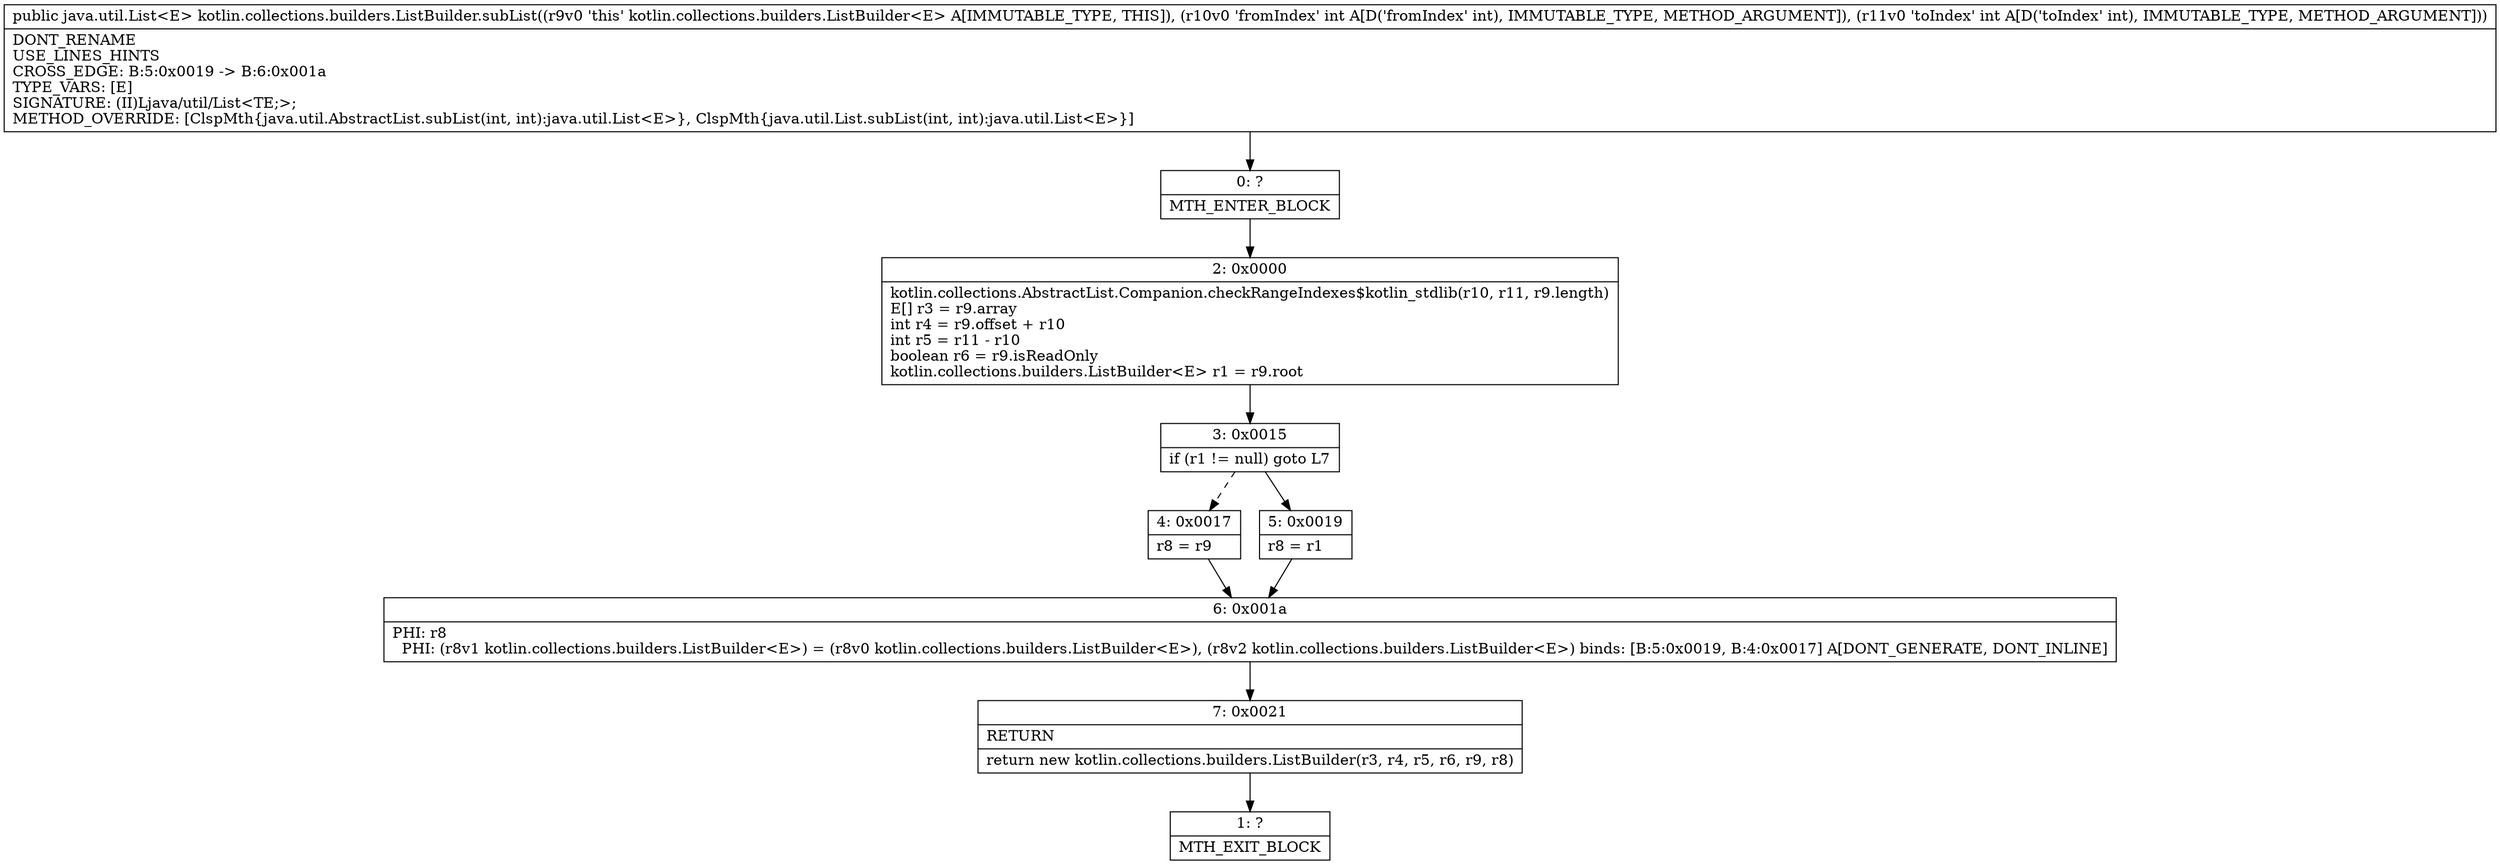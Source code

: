 digraph "CFG forkotlin.collections.builders.ListBuilder.subList(II)Ljava\/util\/List;" {
Node_0 [shape=record,label="{0\:\ ?|MTH_ENTER_BLOCK\l}"];
Node_2 [shape=record,label="{2\:\ 0x0000|kotlin.collections.AbstractList.Companion.checkRangeIndexes$kotlin_stdlib(r10, r11, r9.length)\lE[] r3 = r9.array\lint r4 = r9.offset + r10\lint r5 = r11 \- r10\lboolean r6 = r9.isReadOnly\lkotlin.collections.builders.ListBuilder\<E\> r1 = r9.root\l}"];
Node_3 [shape=record,label="{3\:\ 0x0015|if (r1 != null) goto L7\l}"];
Node_4 [shape=record,label="{4\:\ 0x0017|r8 = r9\l}"];
Node_6 [shape=record,label="{6\:\ 0x001a|PHI: r8 \l  PHI: (r8v1 kotlin.collections.builders.ListBuilder\<E\>) = (r8v0 kotlin.collections.builders.ListBuilder\<E\>), (r8v2 kotlin.collections.builders.ListBuilder\<E\>) binds: [B:5:0x0019, B:4:0x0017] A[DONT_GENERATE, DONT_INLINE]\l}"];
Node_7 [shape=record,label="{7\:\ 0x0021|RETURN\l|return new kotlin.collections.builders.ListBuilder(r3, r4, r5, r6, r9, r8)\l}"];
Node_1 [shape=record,label="{1\:\ ?|MTH_EXIT_BLOCK\l}"];
Node_5 [shape=record,label="{5\:\ 0x0019|r8 = r1\l}"];
MethodNode[shape=record,label="{public java.util.List\<E\> kotlin.collections.builders.ListBuilder.subList((r9v0 'this' kotlin.collections.builders.ListBuilder\<E\> A[IMMUTABLE_TYPE, THIS]), (r10v0 'fromIndex' int A[D('fromIndex' int), IMMUTABLE_TYPE, METHOD_ARGUMENT]), (r11v0 'toIndex' int A[D('toIndex' int), IMMUTABLE_TYPE, METHOD_ARGUMENT]))  | DONT_RENAME\lUSE_LINES_HINTS\lCROSS_EDGE: B:5:0x0019 \-\> B:6:0x001a\lTYPE_VARS: [E]\lSIGNATURE: (II)Ljava\/util\/List\<TE;\>;\lMETHOD_OVERRIDE: [ClspMth\{java.util.AbstractList.subList(int, int):java.util.List\<E\>\}, ClspMth\{java.util.List.subList(int, int):java.util.List\<E\>\}]\l}"];
MethodNode -> Node_0;Node_0 -> Node_2;
Node_2 -> Node_3;
Node_3 -> Node_4[style=dashed];
Node_3 -> Node_5;
Node_4 -> Node_6;
Node_6 -> Node_7;
Node_7 -> Node_1;
Node_5 -> Node_6;
}

